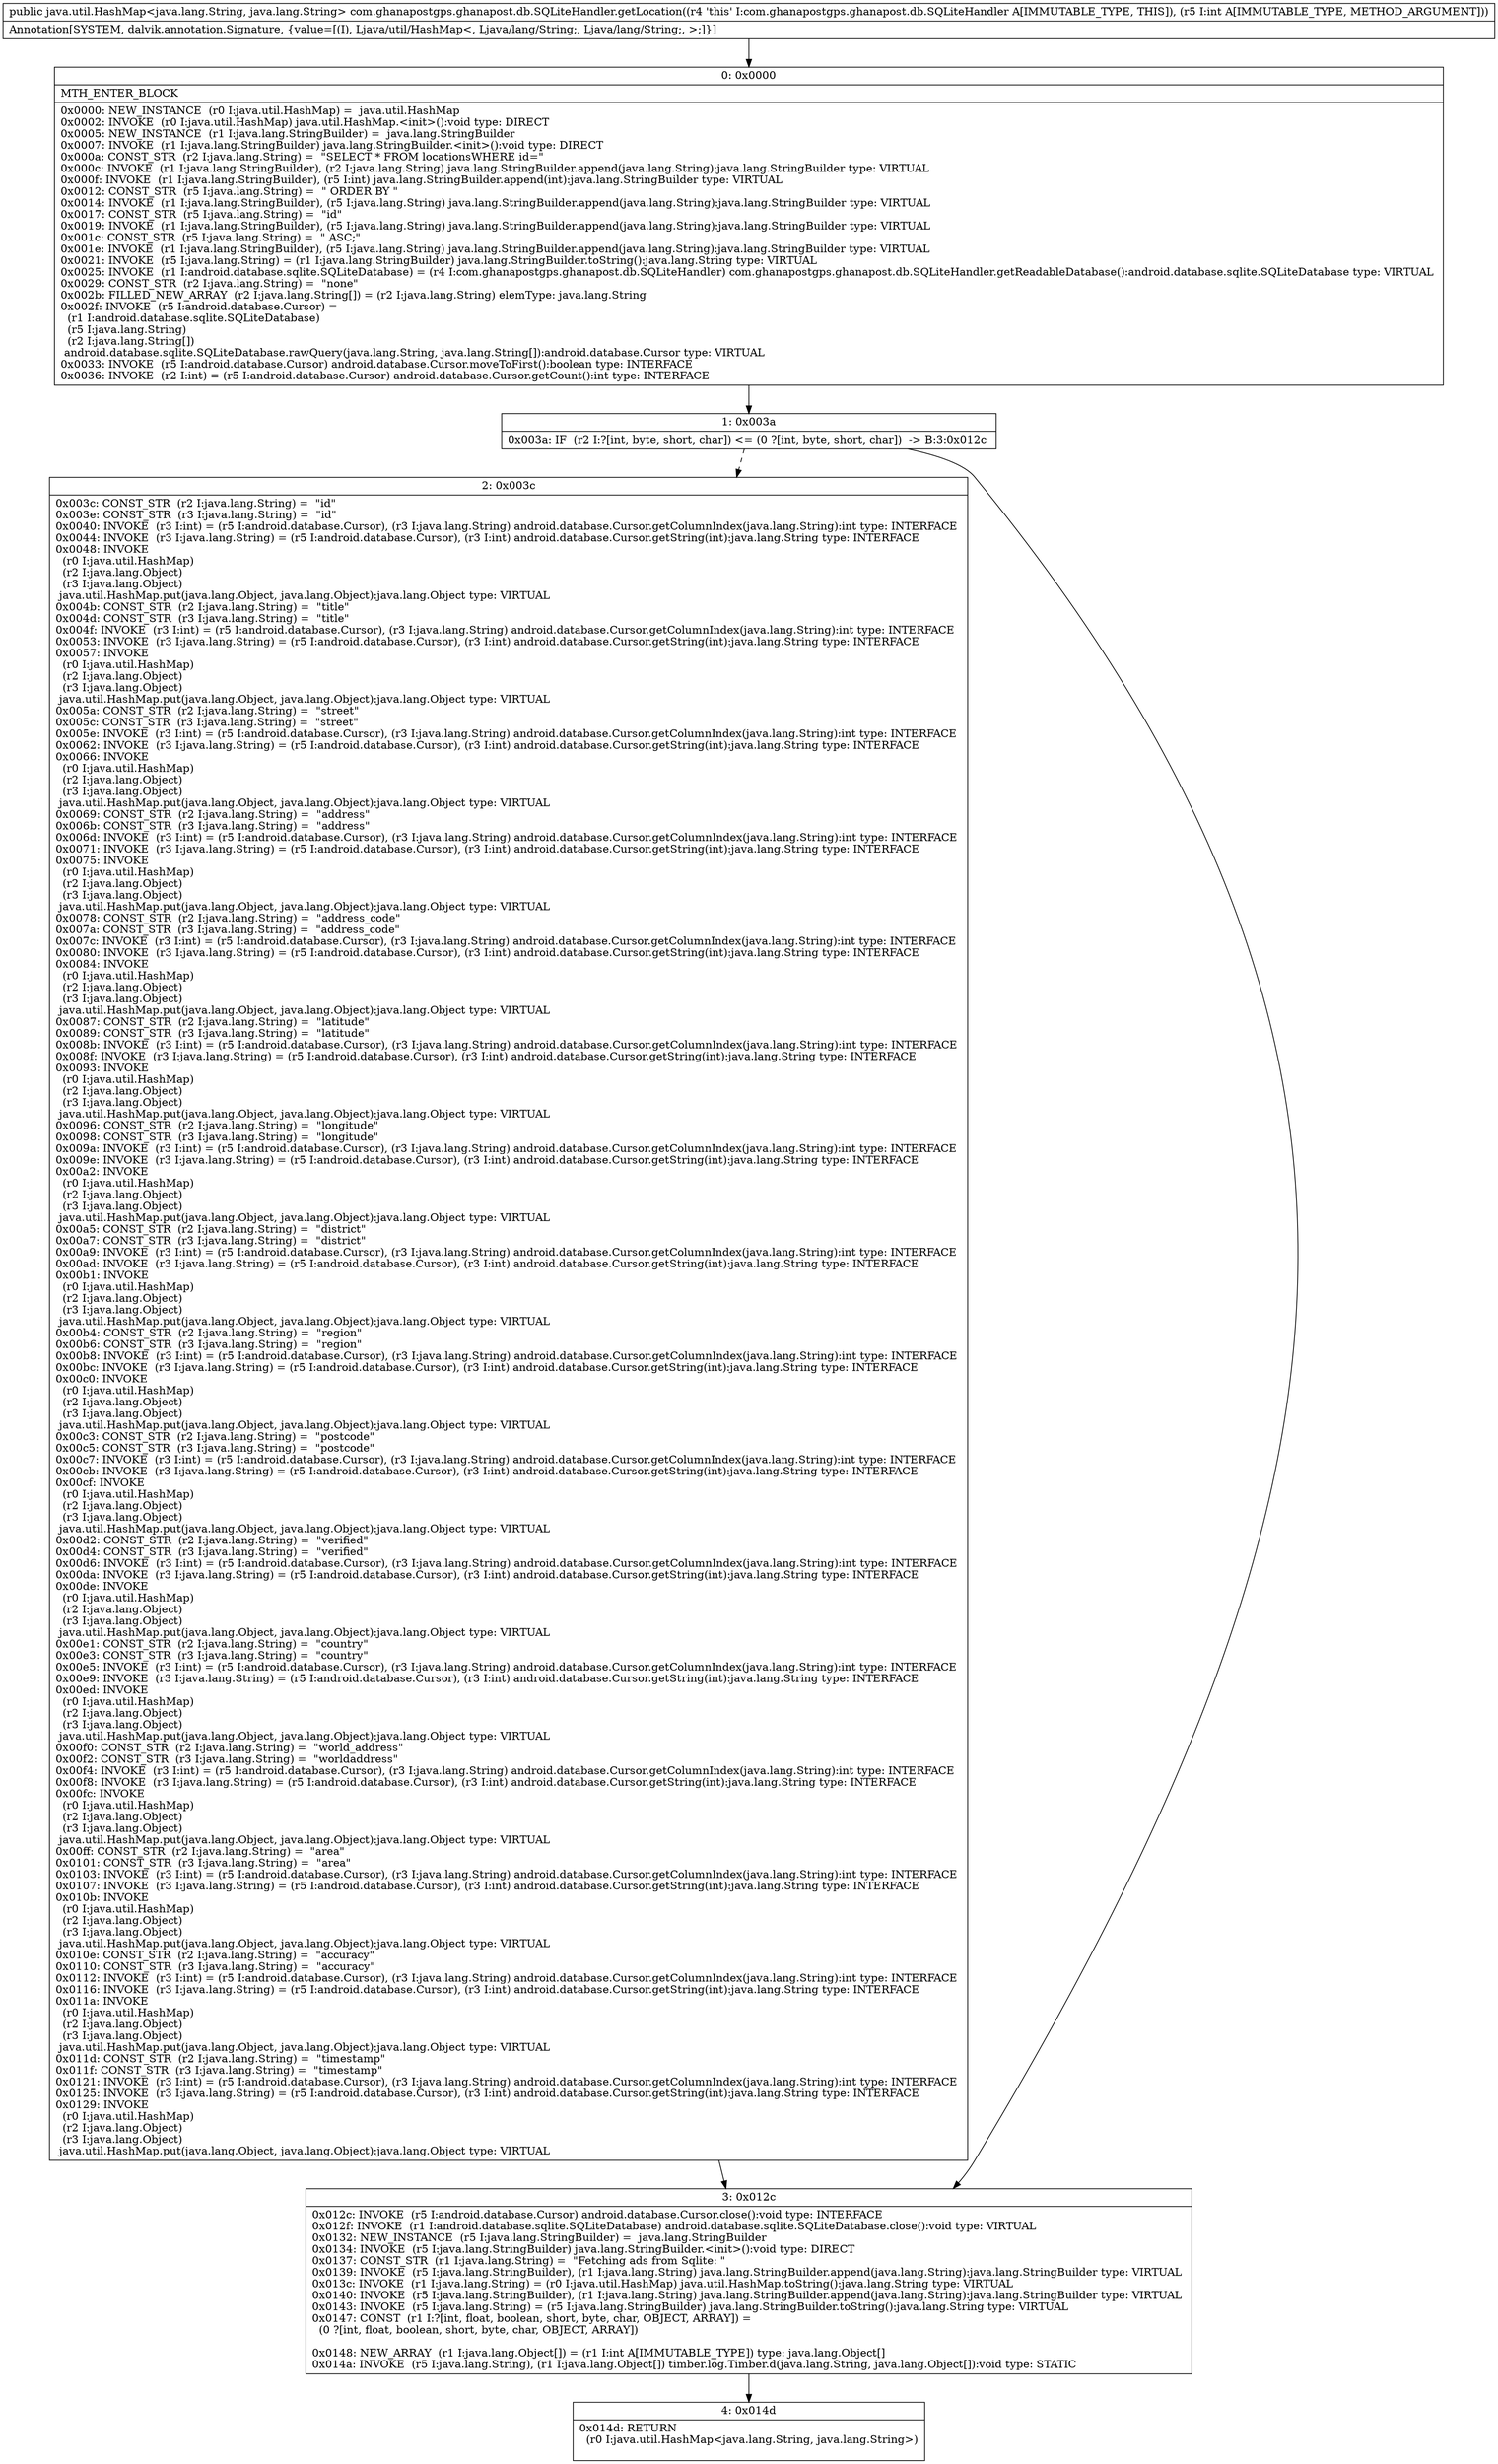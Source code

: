 digraph "CFG forcom.ghanapostgps.ghanapost.db.SQLiteHandler.getLocation(I)Ljava\/util\/HashMap;" {
Node_0 [shape=record,label="{0\:\ 0x0000|MTH_ENTER_BLOCK\l|0x0000: NEW_INSTANCE  (r0 I:java.util.HashMap) =  java.util.HashMap \l0x0002: INVOKE  (r0 I:java.util.HashMap) java.util.HashMap.\<init\>():void type: DIRECT \l0x0005: NEW_INSTANCE  (r1 I:java.lang.StringBuilder) =  java.lang.StringBuilder \l0x0007: INVOKE  (r1 I:java.lang.StringBuilder) java.lang.StringBuilder.\<init\>():void type: DIRECT \l0x000a: CONST_STR  (r2 I:java.lang.String) =  \"SELECT * FROM locationsWHERE id=\" \l0x000c: INVOKE  (r1 I:java.lang.StringBuilder), (r2 I:java.lang.String) java.lang.StringBuilder.append(java.lang.String):java.lang.StringBuilder type: VIRTUAL \l0x000f: INVOKE  (r1 I:java.lang.StringBuilder), (r5 I:int) java.lang.StringBuilder.append(int):java.lang.StringBuilder type: VIRTUAL \l0x0012: CONST_STR  (r5 I:java.lang.String) =  \" ORDER BY \" \l0x0014: INVOKE  (r1 I:java.lang.StringBuilder), (r5 I:java.lang.String) java.lang.StringBuilder.append(java.lang.String):java.lang.StringBuilder type: VIRTUAL \l0x0017: CONST_STR  (r5 I:java.lang.String) =  \"id\" \l0x0019: INVOKE  (r1 I:java.lang.StringBuilder), (r5 I:java.lang.String) java.lang.StringBuilder.append(java.lang.String):java.lang.StringBuilder type: VIRTUAL \l0x001c: CONST_STR  (r5 I:java.lang.String) =  \" ASC;\" \l0x001e: INVOKE  (r1 I:java.lang.StringBuilder), (r5 I:java.lang.String) java.lang.StringBuilder.append(java.lang.String):java.lang.StringBuilder type: VIRTUAL \l0x0021: INVOKE  (r5 I:java.lang.String) = (r1 I:java.lang.StringBuilder) java.lang.StringBuilder.toString():java.lang.String type: VIRTUAL \l0x0025: INVOKE  (r1 I:android.database.sqlite.SQLiteDatabase) = (r4 I:com.ghanapostgps.ghanapost.db.SQLiteHandler) com.ghanapostgps.ghanapost.db.SQLiteHandler.getReadableDatabase():android.database.sqlite.SQLiteDatabase type: VIRTUAL \l0x0029: CONST_STR  (r2 I:java.lang.String) =  \"none\" \l0x002b: FILLED_NEW_ARRAY  (r2 I:java.lang.String[]) = (r2 I:java.lang.String) elemType: java.lang.String \l0x002f: INVOKE  (r5 I:android.database.Cursor) = \l  (r1 I:android.database.sqlite.SQLiteDatabase)\l  (r5 I:java.lang.String)\l  (r2 I:java.lang.String[])\l android.database.sqlite.SQLiteDatabase.rawQuery(java.lang.String, java.lang.String[]):android.database.Cursor type: VIRTUAL \l0x0033: INVOKE  (r5 I:android.database.Cursor) android.database.Cursor.moveToFirst():boolean type: INTERFACE \l0x0036: INVOKE  (r2 I:int) = (r5 I:android.database.Cursor) android.database.Cursor.getCount():int type: INTERFACE \l}"];
Node_1 [shape=record,label="{1\:\ 0x003a|0x003a: IF  (r2 I:?[int, byte, short, char]) \<= (0 ?[int, byte, short, char])  \-\> B:3:0x012c \l}"];
Node_2 [shape=record,label="{2\:\ 0x003c|0x003c: CONST_STR  (r2 I:java.lang.String) =  \"id\" \l0x003e: CONST_STR  (r3 I:java.lang.String) =  \"id\" \l0x0040: INVOKE  (r3 I:int) = (r5 I:android.database.Cursor), (r3 I:java.lang.String) android.database.Cursor.getColumnIndex(java.lang.String):int type: INTERFACE \l0x0044: INVOKE  (r3 I:java.lang.String) = (r5 I:android.database.Cursor), (r3 I:int) android.database.Cursor.getString(int):java.lang.String type: INTERFACE \l0x0048: INVOKE  \l  (r0 I:java.util.HashMap)\l  (r2 I:java.lang.Object)\l  (r3 I:java.lang.Object)\l java.util.HashMap.put(java.lang.Object, java.lang.Object):java.lang.Object type: VIRTUAL \l0x004b: CONST_STR  (r2 I:java.lang.String) =  \"title\" \l0x004d: CONST_STR  (r3 I:java.lang.String) =  \"title\" \l0x004f: INVOKE  (r3 I:int) = (r5 I:android.database.Cursor), (r3 I:java.lang.String) android.database.Cursor.getColumnIndex(java.lang.String):int type: INTERFACE \l0x0053: INVOKE  (r3 I:java.lang.String) = (r5 I:android.database.Cursor), (r3 I:int) android.database.Cursor.getString(int):java.lang.String type: INTERFACE \l0x0057: INVOKE  \l  (r0 I:java.util.HashMap)\l  (r2 I:java.lang.Object)\l  (r3 I:java.lang.Object)\l java.util.HashMap.put(java.lang.Object, java.lang.Object):java.lang.Object type: VIRTUAL \l0x005a: CONST_STR  (r2 I:java.lang.String) =  \"street\" \l0x005c: CONST_STR  (r3 I:java.lang.String) =  \"street\" \l0x005e: INVOKE  (r3 I:int) = (r5 I:android.database.Cursor), (r3 I:java.lang.String) android.database.Cursor.getColumnIndex(java.lang.String):int type: INTERFACE \l0x0062: INVOKE  (r3 I:java.lang.String) = (r5 I:android.database.Cursor), (r3 I:int) android.database.Cursor.getString(int):java.lang.String type: INTERFACE \l0x0066: INVOKE  \l  (r0 I:java.util.HashMap)\l  (r2 I:java.lang.Object)\l  (r3 I:java.lang.Object)\l java.util.HashMap.put(java.lang.Object, java.lang.Object):java.lang.Object type: VIRTUAL \l0x0069: CONST_STR  (r2 I:java.lang.String) =  \"address\" \l0x006b: CONST_STR  (r3 I:java.lang.String) =  \"address\" \l0x006d: INVOKE  (r3 I:int) = (r5 I:android.database.Cursor), (r3 I:java.lang.String) android.database.Cursor.getColumnIndex(java.lang.String):int type: INTERFACE \l0x0071: INVOKE  (r3 I:java.lang.String) = (r5 I:android.database.Cursor), (r3 I:int) android.database.Cursor.getString(int):java.lang.String type: INTERFACE \l0x0075: INVOKE  \l  (r0 I:java.util.HashMap)\l  (r2 I:java.lang.Object)\l  (r3 I:java.lang.Object)\l java.util.HashMap.put(java.lang.Object, java.lang.Object):java.lang.Object type: VIRTUAL \l0x0078: CONST_STR  (r2 I:java.lang.String) =  \"address_code\" \l0x007a: CONST_STR  (r3 I:java.lang.String) =  \"address_code\" \l0x007c: INVOKE  (r3 I:int) = (r5 I:android.database.Cursor), (r3 I:java.lang.String) android.database.Cursor.getColumnIndex(java.lang.String):int type: INTERFACE \l0x0080: INVOKE  (r3 I:java.lang.String) = (r5 I:android.database.Cursor), (r3 I:int) android.database.Cursor.getString(int):java.lang.String type: INTERFACE \l0x0084: INVOKE  \l  (r0 I:java.util.HashMap)\l  (r2 I:java.lang.Object)\l  (r3 I:java.lang.Object)\l java.util.HashMap.put(java.lang.Object, java.lang.Object):java.lang.Object type: VIRTUAL \l0x0087: CONST_STR  (r2 I:java.lang.String) =  \"latitude\" \l0x0089: CONST_STR  (r3 I:java.lang.String) =  \"latitude\" \l0x008b: INVOKE  (r3 I:int) = (r5 I:android.database.Cursor), (r3 I:java.lang.String) android.database.Cursor.getColumnIndex(java.lang.String):int type: INTERFACE \l0x008f: INVOKE  (r3 I:java.lang.String) = (r5 I:android.database.Cursor), (r3 I:int) android.database.Cursor.getString(int):java.lang.String type: INTERFACE \l0x0093: INVOKE  \l  (r0 I:java.util.HashMap)\l  (r2 I:java.lang.Object)\l  (r3 I:java.lang.Object)\l java.util.HashMap.put(java.lang.Object, java.lang.Object):java.lang.Object type: VIRTUAL \l0x0096: CONST_STR  (r2 I:java.lang.String) =  \"longitude\" \l0x0098: CONST_STR  (r3 I:java.lang.String) =  \"longitude\" \l0x009a: INVOKE  (r3 I:int) = (r5 I:android.database.Cursor), (r3 I:java.lang.String) android.database.Cursor.getColumnIndex(java.lang.String):int type: INTERFACE \l0x009e: INVOKE  (r3 I:java.lang.String) = (r5 I:android.database.Cursor), (r3 I:int) android.database.Cursor.getString(int):java.lang.String type: INTERFACE \l0x00a2: INVOKE  \l  (r0 I:java.util.HashMap)\l  (r2 I:java.lang.Object)\l  (r3 I:java.lang.Object)\l java.util.HashMap.put(java.lang.Object, java.lang.Object):java.lang.Object type: VIRTUAL \l0x00a5: CONST_STR  (r2 I:java.lang.String) =  \"district\" \l0x00a7: CONST_STR  (r3 I:java.lang.String) =  \"district\" \l0x00a9: INVOKE  (r3 I:int) = (r5 I:android.database.Cursor), (r3 I:java.lang.String) android.database.Cursor.getColumnIndex(java.lang.String):int type: INTERFACE \l0x00ad: INVOKE  (r3 I:java.lang.String) = (r5 I:android.database.Cursor), (r3 I:int) android.database.Cursor.getString(int):java.lang.String type: INTERFACE \l0x00b1: INVOKE  \l  (r0 I:java.util.HashMap)\l  (r2 I:java.lang.Object)\l  (r3 I:java.lang.Object)\l java.util.HashMap.put(java.lang.Object, java.lang.Object):java.lang.Object type: VIRTUAL \l0x00b4: CONST_STR  (r2 I:java.lang.String) =  \"region\" \l0x00b6: CONST_STR  (r3 I:java.lang.String) =  \"region\" \l0x00b8: INVOKE  (r3 I:int) = (r5 I:android.database.Cursor), (r3 I:java.lang.String) android.database.Cursor.getColumnIndex(java.lang.String):int type: INTERFACE \l0x00bc: INVOKE  (r3 I:java.lang.String) = (r5 I:android.database.Cursor), (r3 I:int) android.database.Cursor.getString(int):java.lang.String type: INTERFACE \l0x00c0: INVOKE  \l  (r0 I:java.util.HashMap)\l  (r2 I:java.lang.Object)\l  (r3 I:java.lang.Object)\l java.util.HashMap.put(java.lang.Object, java.lang.Object):java.lang.Object type: VIRTUAL \l0x00c3: CONST_STR  (r2 I:java.lang.String) =  \"postcode\" \l0x00c5: CONST_STR  (r3 I:java.lang.String) =  \"postcode\" \l0x00c7: INVOKE  (r3 I:int) = (r5 I:android.database.Cursor), (r3 I:java.lang.String) android.database.Cursor.getColumnIndex(java.lang.String):int type: INTERFACE \l0x00cb: INVOKE  (r3 I:java.lang.String) = (r5 I:android.database.Cursor), (r3 I:int) android.database.Cursor.getString(int):java.lang.String type: INTERFACE \l0x00cf: INVOKE  \l  (r0 I:java.util.HashMap)\l  (r2 I:java.lang.Object)\l  (r3 I:java.lang.Object)\l java.util.HashMap.put(java.lang.Object, java.lang.Object):java.lang.Object type: VIRTUAL \l0x00d2: CONST_STR  (r2 I:java.lang.String) =  \"verified\" \l0x00d4: CONST_STR  (r3 I:java.lang.String) =  \"verified\" \l0x00d6: INVOKE  (r3 I:int) = (r5 I:android.database.Cursor), (r3 I:java.lang.String) android.database.Cursor.getColumnIndex(java.lang.String):int type: INTERFACE \l0x00da: INVOKE  (r3 I:java.lang.String) = (r5 I:android.database.Cursor), (r3 I:int) android.database.Cursor.getString(int):java.lang.String type: INTERFACE \l0x00de: INVOKE  \l  (r0 I:java.util.HashMap)\l  (r2 I:java.lang.Object)\l  (r3 I:java.lang.Object)\l java.util.HashMap.put(java.lang.Object, java.lang.Object):java.lang.Object type: VIRTUAL \l0x00e1: CONST_STR  (r2 I:java.lang.String) =  \"country\" \l0x00e3: CONST_STR  (r3 I:java.lang.String) =  \"country\" \l0x00e5: INVOKE  (r3 I:int) = (r5 I:android.database.Cursor), (r3 I:java.lang.String) android.database.Cursor.getColumnIndex(java.lang.String):int type: INTERFACE \l0x00e9: INVOKE  (r3 I:java.lang.String) = (r5 I:android.database.Cursor), (r3 I:int) android.database.Cursor.getString(int):java.lang.String type: INTERFACE \l0x00ed: INVOKE  \l  (r0 I:java.util.HashMap)\l  (r2 I:java.lang.Object)\l  (r3 I:java.lang.Object)\l java.util.HashMap.put(java.lang.Object, java.lang.Object):java.lang.Object type: VIRTUAL \l0x00f0: CONST_STR  (r2 I:java.lang.String) =  \"world_address\" \l0x00f2: CONST_STR  (r3 I:java.lang.String) =  \"worldaddress\" \l0x00f4: INVOKE  (r3 I:int) = (r5 I:android.database.Cursor), (r3 I:java.lang.String) android.database.Cursor.getColumnIndex(java.lang.String):int type: INTERFACE \l0x00f8: INVOKE  (r3 I:java.lang.String) = (r5 I:android.database.Cursor), (r3 I:int) android.database.Cursor.getString(int):java.lang.String type: INTERFACE \l0x00fc: INVOKE  \l  (r0 I:java.util.HashMap)\l  (r2 I:java.lang.Object)\l  (r3 I:java.lang.Object)\l java.util.HashMap.put(java.lang.Object, java.lang.Object):java.lang.Object type: VIRTUAL \l0x00ff: CONST_STR  (r2 I:java.lang.String) =  \"area\" \l0x0101: CONST_STR  (r3 I:java.lang.String) =  \"area\" \l0x0103: INVOKE  (r3 I:int) = (r5 I:android.database.Cursor), (r3 I:java.lang.String) android.database.Cursor.getColumnIndex(java.lang.String):int type: INTERFACE \l0x0107: INVOKE  (r3 I:java.lang.String) = (r5 I:android.database.Cursor), (r3 I:int) android.database.Cursor.getString(int):java.lang.String type: INTERFACE \l0x010b: INVOKE  \l  (r0 I:java.util.HashMap)\l  (r2 I:java.lang.Object)\l  (r3 I:java.lang.Object)\l java.util.HashMap.put(java.lang.Object, java.lang.Object):java.lang.Object type: VIRTUAL \l0x010e: CONST_STR  (r2 I:java.lang.String) =  \"accuracy\" \l0x0110: CONST_STR  (r3 I:java.lang.String) =  \"accuracy\" \l0x0112: INVOKE  (r3 I:int) = (r5 I:android.database.Cursor), (r3 I:java.lang.String) android.database.Cursor.getColumnIndex(java.lang.String):int type: INTERFACE \l0x0116: INVOKE  (r3 I:java.lang.String) = (r5 I:android.database.Cursor), (r3 I:int) android.database.Cursor.getString(int):java.lang.String type: INTERFACE \l0x011a: INVOKE  \l  (r0 I:java.util.HashMap)\l  (r2 I:java.lang.Object)\l  (r3 I:java.lang.Object)\l java.util.HashMap.put(java.lang.Object, java.lang.Object):java.lang.Object type: VIRTUAL \l0x011d: CONST_STR  (r2 I:java.lang.String) =  \"timestamp\" \l0x011f: CONST_STR  (r3 I:java.lang.String) =  \"timestamp\" \l0x0121: INVOKE  (r3 I:int) = (r5 I:android.database.Cursor), (r3 I:java.lang.String) android.database.Cursor.getColumnIndex(java.lang.String):int type: INTERFACE \l0x0125: INVOKE  (r3 I:java.lang.String) = (r5 I:android.database.Cursor), (r3 I:int) android.database.Cursor.getString(int):java.lang.String type: INTERFACE \l0x0129: INVOKE  \l  (r0 I:java.util.HashMap)\l  (r2 I:java.lang.Object)\l  (r3 I:java.lang.Object)\l java.util.HashMap.put(java.lang.Object, java.lang.Object):java.lang.Object type: VIRTUAL \l}"];
Node_3 [shape=record,label="{3\:\ 0x012c|0x012c: INVOKE  (r5 I:android.database.Cursor) android.database.Cursor.close():void type: INTERFACE \l0x012f: INVOKE  (r1 I:android.database.sqlite.SQLiteDatabase) android.database.sqlite.SQLiteDatabase.close():void type: VIRTUAL \l0x0132: NEW_INSTANCE  (r5 I:java.lang.StringBuilder) =  java.lang.StringBuilder \l0x0134: INVOKE  (r5 I:java.lang.StringBuilder) java.lang.StringBuilder.\<init\>():void type: DIRECT \l0x0137: CONST_STR  (r1 I:java.lang.String) =  \"Fetching ads from Sqlite: \" \l0x0139: INVOKE  (r5 I:java.lang.StringBuilder), (r1 I:java.lang.String) java.lang.StringBuilder.append(java.lang.String):java.lang.StringBuilder type: VIRTUAL \l0x013c: INVOKE  (r1 I:java.lang.String) = (r0 I:java.util.HashMap) java.util.HashMap.toString():java.lang.String type: VIRTUAL \l0x0140: INVOKE  (r5 I:java.lang.StringBuilder), (r1 I:java.lang.String) java.lang.StringBuilder.append(java.lang.String):java.lang.StringBuilder type: VIRTUAL \l0x0143: INVOKE  (r5 I:java.lang.String) = (r5 I:java.lang.StringBuilder) java.lang.StringBuilder.toString():java.lang.String type: VIRTUAL \l0x0147: CONST  (r1 I:?[int, float, boolean, short, byte, char, OBJECT, ARRAY]) = \l  (0 ?[int, float, boolean, short, byte, char, OBJECT, ARRAY])\l \l0x0148: NEW_ARRAY  (r1 I:java.lang.Object[]) = (r1 I:int A[IMMUTABLE_TYPE]) type: java.lang.Object[] \l0x014a: INVOKE  (r5 I:java.lang.String), (r1 I:java.lang.Object[]) timber.log.Timber.d(java.lang.String, java.lang.Object[]):void type: STATIC \l}"];
Node_4 [shape=record,label="{4\:\ 0x014d|0x014d: RETURN  \l  (r0 I:java.util.HashMap\<java.lang.String, java.lang.String\>)\l \l}"];
MethodNode[shape=record,label="{public java.util.HashMap\<java.lang.String, java.lang.String\> com.ghanapostgps.ghanapost.db.SQLiteHandler.getLocation((r4 'this' I:com.ghanapostgps.ghanapost.db.SQLiteHandler A[IMMUTABLE_TYPE, THIS]), (r5 I:int A[IMMUTABLE_TYPE, METHOD_ARGUMENT]))  | Annotation[SYSTEM, dalvik.annotation.Signature, \{value=[(I), Ljava\/util\/HashMap\<, Ljava\/lang\/String;, Ljava\/lang\/String;, \>;]\}]\l}"];
MethodNode -> Node_0;
Node_0 -> Node_1;
Node_1 -> Node_2[style=dashed];
Node_1 -> Node_3;
Node_2 -> Node_3;
Node_3 -> Node_4;
}


